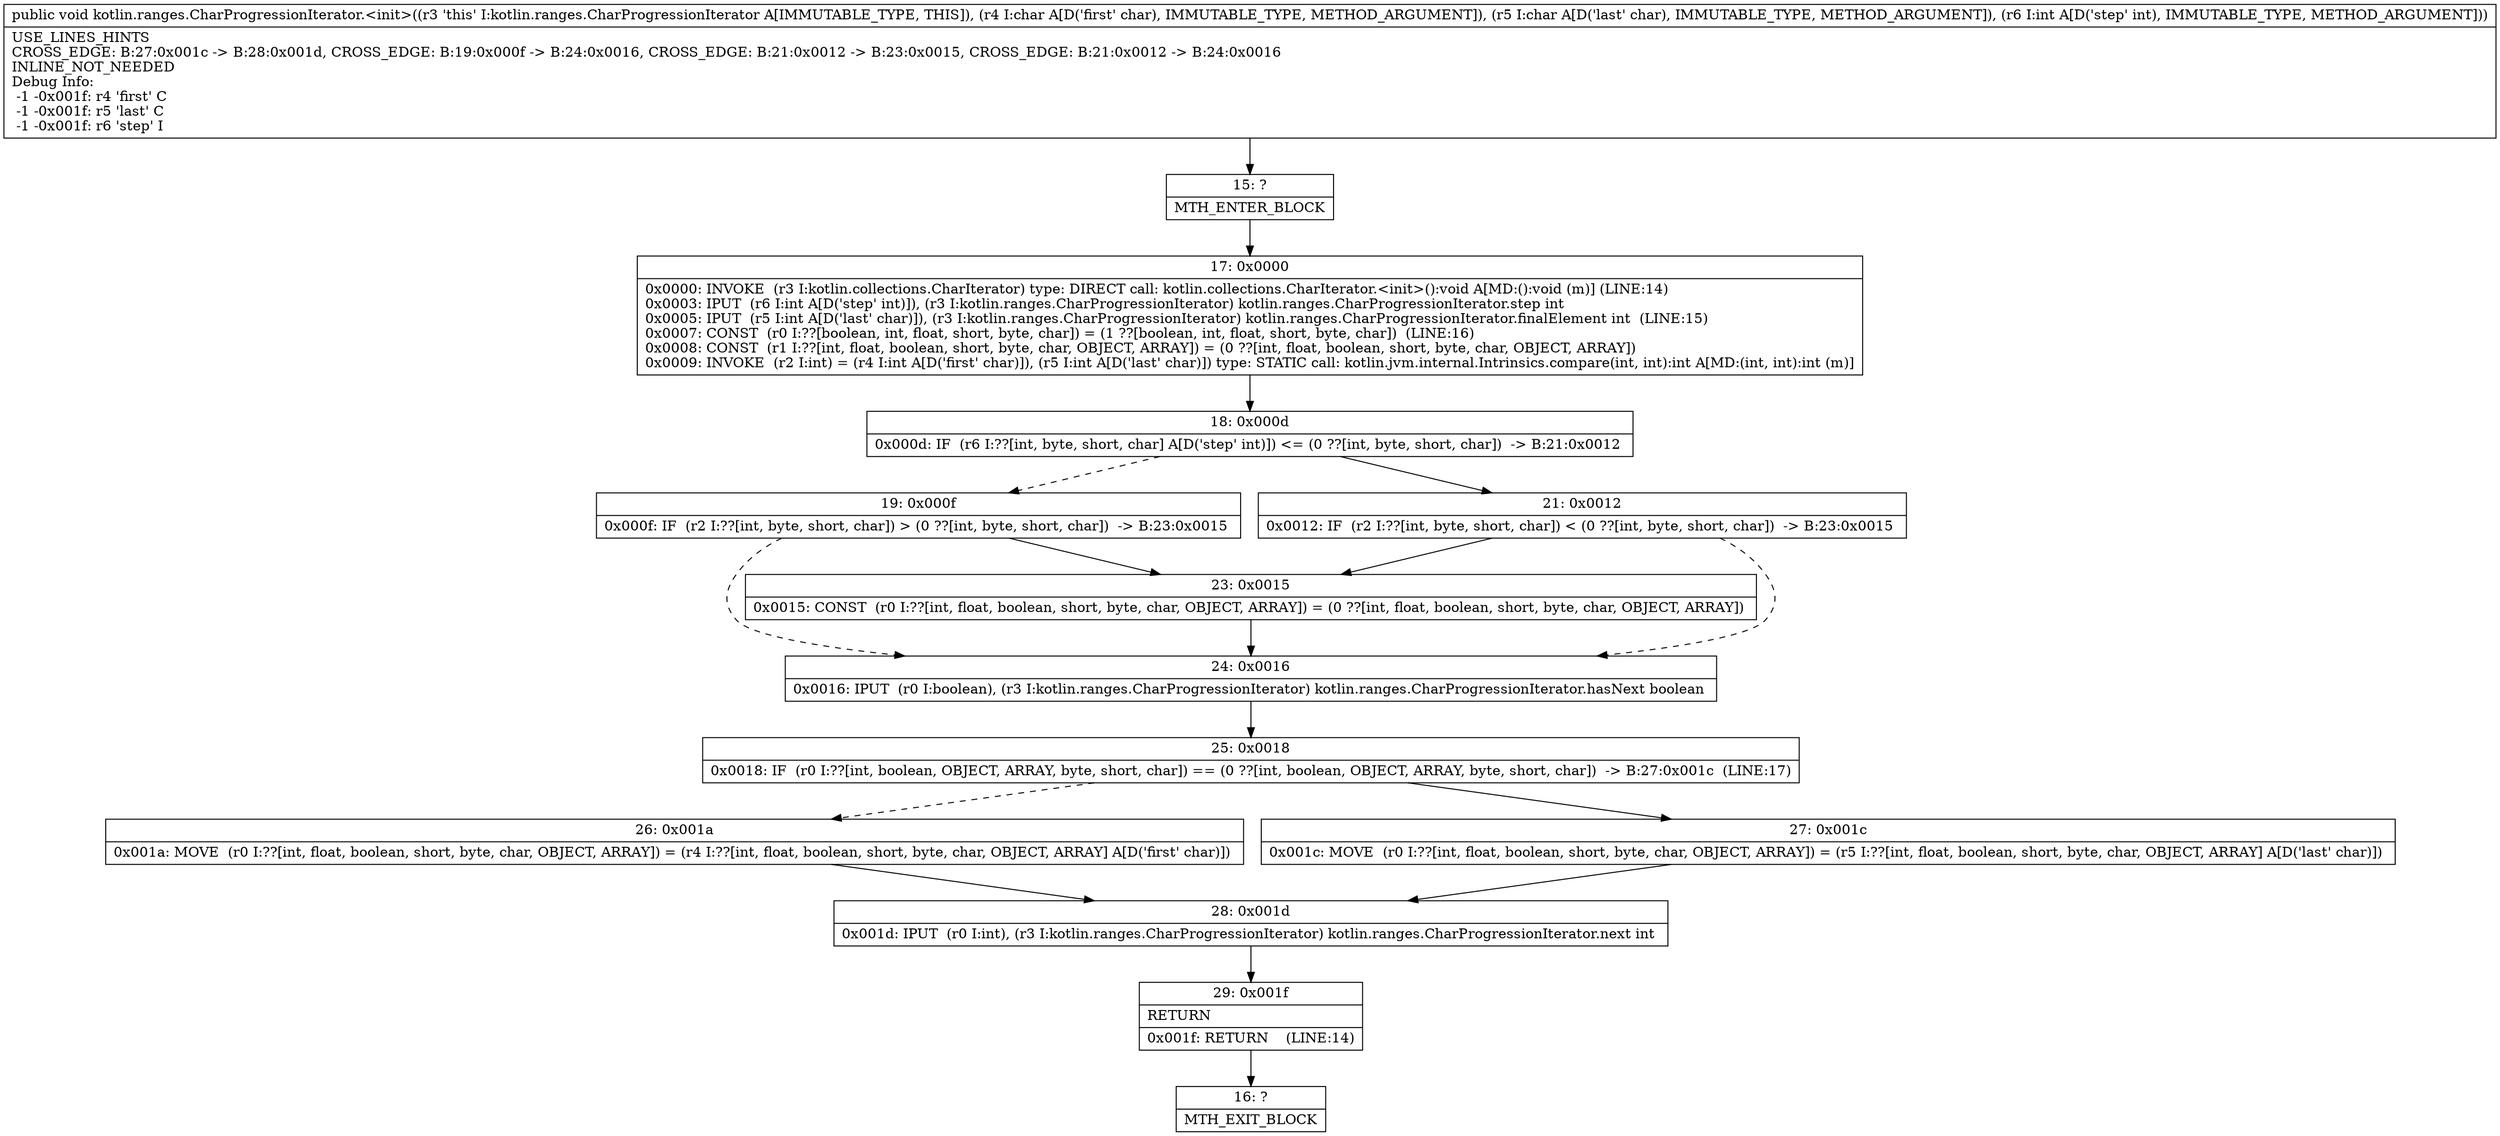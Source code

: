 digraph "CFG forkotlin.ranges.CharProgressionIterator.\<init\>(CCI)V" {
Node_15 [shape=record,label="{15\:\ ?|MTH_ENTER_BLOCK\l}"];
Node_17 [shape=record,label="{17\:\ 0x0000|0x0000: INVOKE  (r3 I:kotlin.collections.CharIterator) type: DIRECT call: kotlin.collections.CharIterator.\<init\>():void A[MD:():void (m)] (LINE:14)\l0x0003: IPUT  (r6 I:int A[D('step' int)]), (r3 I:kotlin.ranges.CharProgressionIterator) kotlin.ranges.CharProgressionIterator.step int \l0x0005: IPUT  (r5 I:int A[D('last' char)]), (r3 I:kotlin.ranges.CharProgressionIterator) kotlin.ranges.CharProgressionIterator.finalElement int  (LINE:15)\l0x0007: CONST  (r0 I:??[boolean, int, float, short, byte, char]) = (1 ??[boolean, int, float, short, byte, char])  (LINE:16)\l0x0008: CONST  (r1 I:??[int, float, boolean, short, byte, char, OBJECT, ARRAY]) = (0 ??[int, float, boolean, short, byte, char, OBJECT, ARRAY]) \l0x0009: INVOKE  (r2 I:int) = (r4 I:int A[D('first' char)]), (r5 I:int A[D('last' char)]) type: STATIC call: kotlin.jvm.internal.Intrinsics.compare(int, int):int A[MD:(int, int):int (m)]\l}"];
Node_18 [shape=record,label="{18\:\ 0x000d|0x000d: IF  (r6 I:??[int, byte, short, char] A[D('step' int)]) \<= (0 ??[int, byte, short, char])  \-\> B:21:0x0012 \l}"];
Node_19 [shape=record,label="{19\:\ 0x000f|0x000f: IF  (r2 I:??[int, byte, short, char]) \> (0 ??[int, byte, short, char])  \-\> B:23:0x0015 \l}"];
Node_23 [shape=record,label="{23\:\ 0x0015|0x0015: CONST  (r0 I:??[int, float, boolean, short, byte, char, OBJECT, ARRAY]) = (0 ??[int, float, boolean, short, byte, char, OBJECT, ARRAY]) \l}"];
Node_24 [shape=record,label="{24\:\ 0x0016|0x0016: IPUT  (r0 I:boolean), (r3 I:kotlin.ranges.CharProgressionIterator) kotlin.ranges.CharProgressionIterator.hasNext boolean \l}"];
Node_25 [shape=record,label="{25\:\ 0x0018|0x0018: IF  (r0 I:??[int, boolean, OBJECT, ARRAY, byte, short, char]) == (0 ??[int, boolean, OBJECT, ARRAY, byte, short, char])  \-\> B:27:0x001c  (LINE:17)\l}"];
Node_26 [shape=record,label="{26\:\ 0x001a|0x001a: MOVE  (r0 I:??[int, float, boolean, short, byte, char, OBJECT, ARRAY]) = (r4 I:??[int, float, boolean, short, byte, char, OBJECT, ARRAY] A[D('first' char)]) \l}"];
Node_28 [shape=record,label="{28\:\ 0x001d|0x001d: IPUT  (r0 I:int), (r3 I:kotlin.ranges.CharProgressionIterator) kotlin.ranges.CharProgressionIterator.next int \l}"];
Node_29 [shape=record,label="{29\:\ 0x001f|RETURN\l|0x001f: RETURN    (LINE:14)\l}"];
Node_16 [shape=record,label="{16\:\ ?|MTH_EXIT_BLOCK\l}"];
Node_27 [shape=record,label="{27\:\ 0x001c|0x001c: MOVE  (r0 I:??[int, float, boolean, short, byte, char, OBJECT, ARRAY]) = (r5 I:??[int, float, boolean, short, byte, char, OBJECT, ARRAY] A[D('last' char)]) \l}"];
Node_21 [shape=record,label="{21\:\ 0x0012|0x0012: IF  (r2 I:??[int, byte, short, char]) \< (0 ??[int, byte, short, char])  \-\> B:23:0x0015 \l}"];
MethodNode[shape=record,label="{public void kotlin.ranges.CharProgressionIterator.\<init\>((r3 'this' I:kotlin.ranges.CharProgressionIterator A[IMMUTABLE_TYPE, THIS]), (r4 I:char A[D('first' char), IMMUTABLE_TYPE, METHOD_ARGUMENT]), (r5 I:char A[D('last' char), IMMUTABLE_TYPE, METHOD_ARGUMENT]), (r6 I:int A[D('step' int), IMMUTABLE_TYPE, METHOD_ARGUMENT]))  | USE_LINES_HINTS\lCROSS_EDGE: B:27:0x001c \-\> B:28:0x001d, CROSS_EDGE: B:19:0x000f \-\> B:24:0x0016, CROSS_EDGE: B:21:0x0012 \-\> B:23:0x0015, CROSS_EDGE: B:21:0x0012 \-\> B:24:0x0016\lINLINE_NOT_NEEDED\lDebug Info:\l  \-1 \-0x001f: r4 'first' C\l  \-1 \-0x001f: r5 'last' C\l  \-1 \-0x001f: r6 'step' I\l}"];
MethodNode -> Node_15;Node_15 -> Node_17;
Node_17 -> Node_18;
Node_18 -> Node_19[style=dashed];
Node_18 -> Node_21;
Node_19 -> Node_23;
Node_19 -> Node_24[style=dashed];
Node_23 -> Node_24;
Node_24 -> Node_25;
Node_25 -> Node_26[style=dashed];
Node_25 -> Node_27;
Node_26 -> Node_28;
Node_28 -> Node_29;
Node_29 -> Node_16;
Node_27 -> Node_28;
Node_21 -> Node_23;
Node_21 -> Node_24[style=dashed];
}

